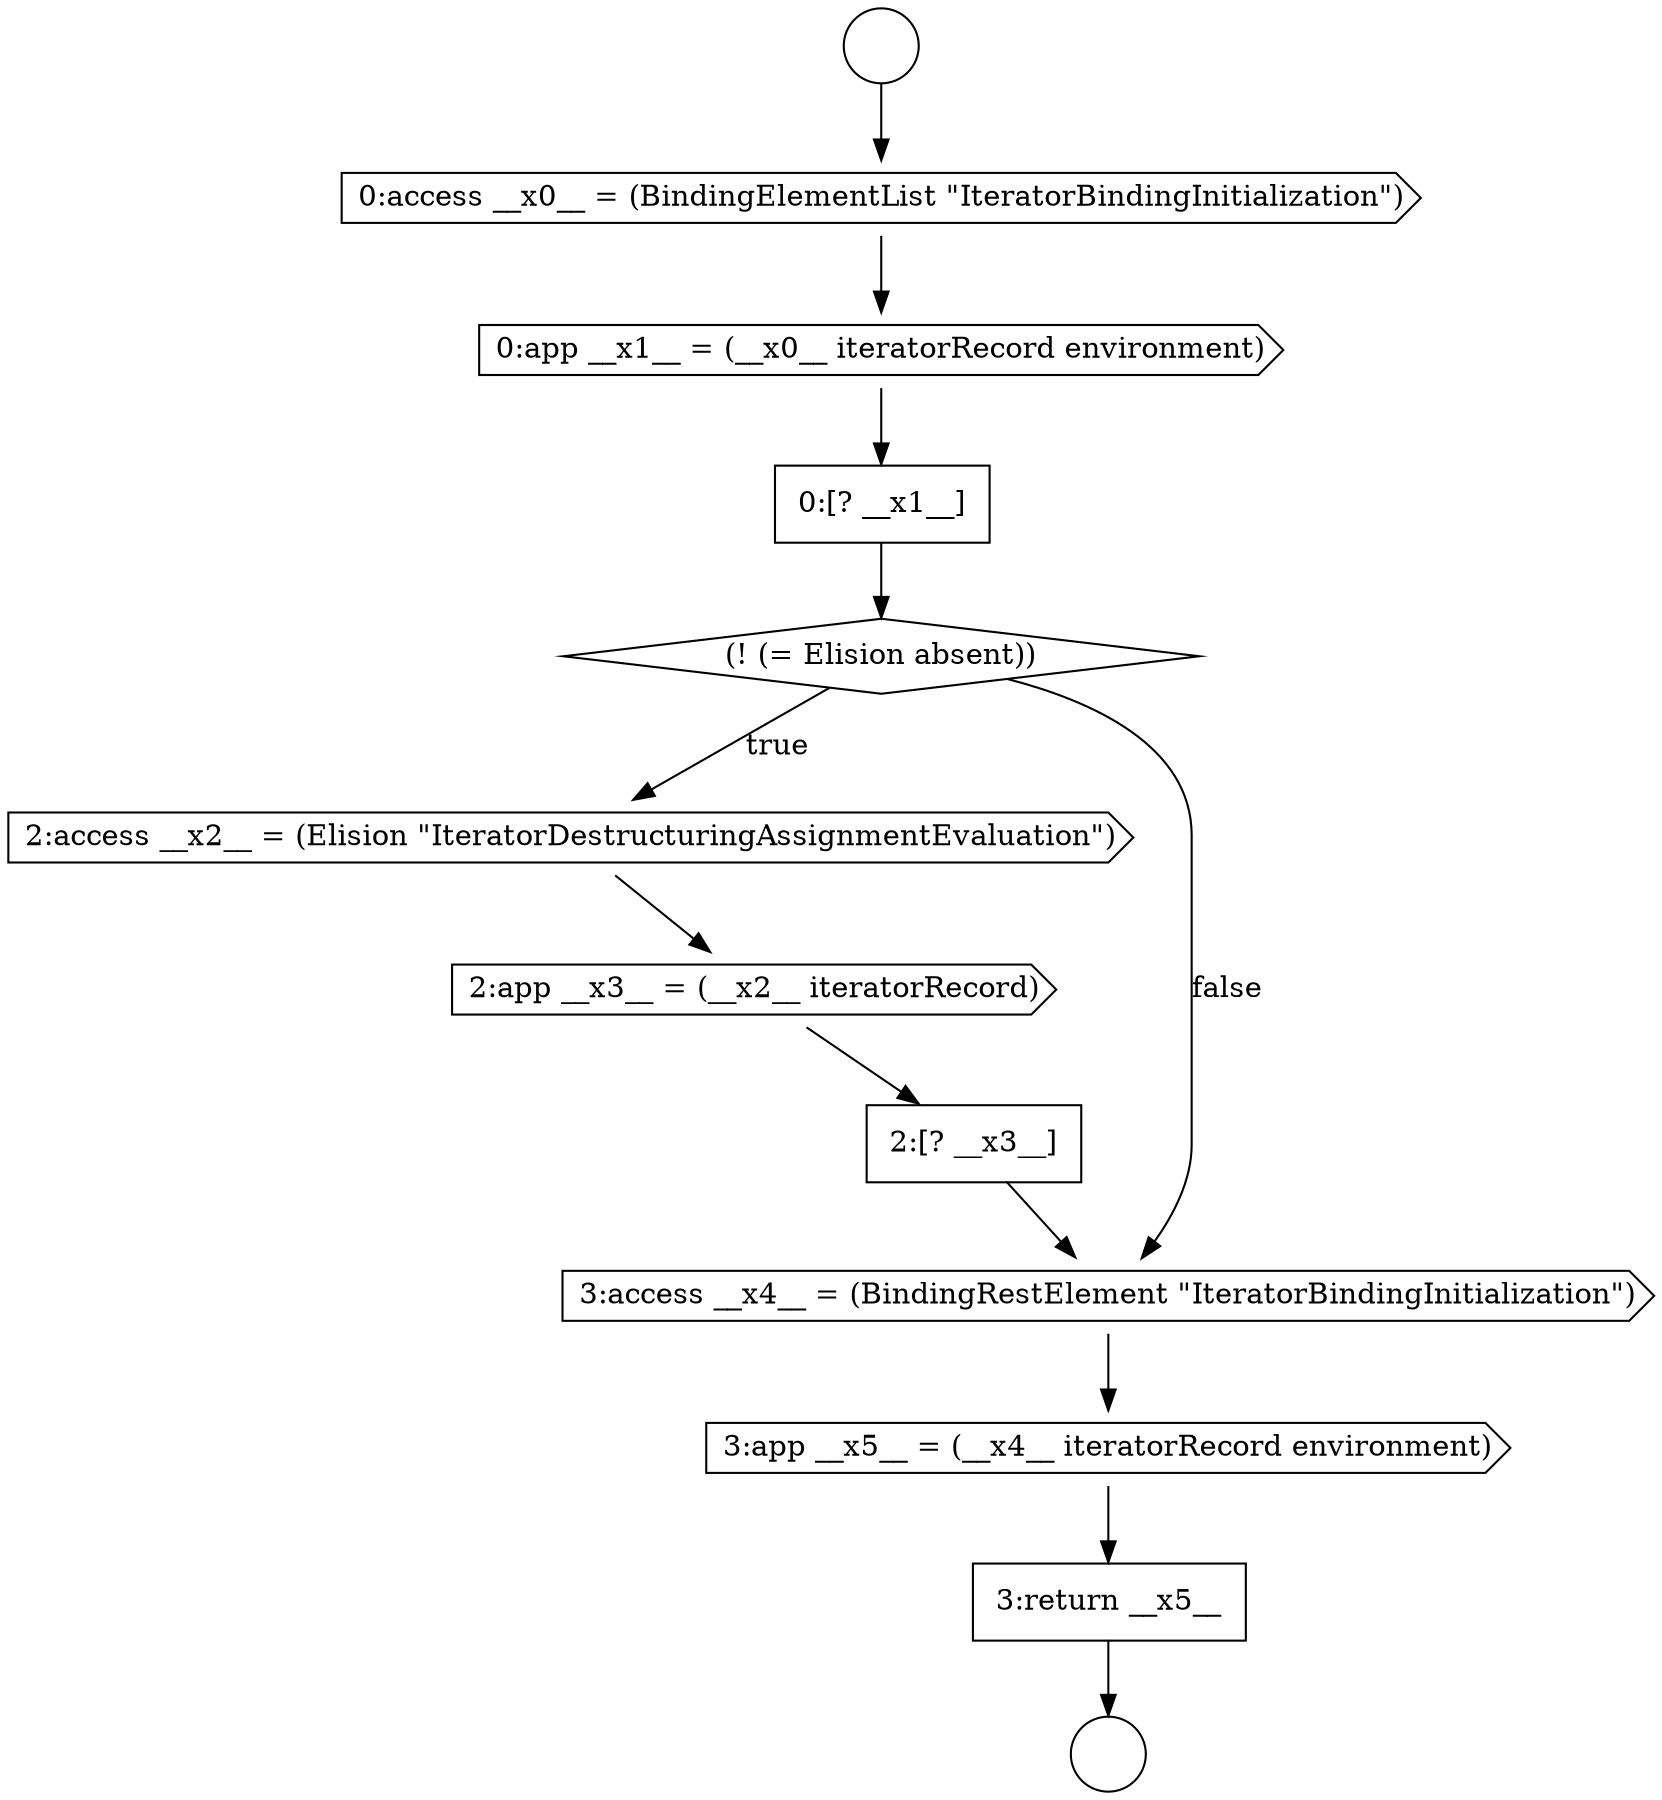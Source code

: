 digraph {
  node6954 [shape=none, margin=0, label=<<font color="black">
    <table border="0" cellborder="1" cellspacing="0" cellpadding="10">
      <tr><td align="left">3:return __x5__</td></tr>
    </table>
  </font>> color="black" fillcolor="white" style=filled]
  node6944 [shape=circle label=" " color="black" fillcolor="white" style=filled]
  node6951 [shape=none, margin=0, label=<<font color="black">
    <table border="0" cellborder="1" cellspacing="0" cellpadding="10">
      <tr><td align="left">2:[? __x3__]</td></tr>
    </table>
  </font>> color="black" fillcolor="white" style=filled]
  node6947 [shape=none, margin=0, label=<<font color="black">
    <table border="0" cellborder="1" cellspacing="0" cellpadding="10">
      <tr><td align="left">0:[? __x1__]</td></tr>
    </table>
  </font>> color="black" fillcolor="white" style=filled]
  node6946 [shape=cds, label=<<font color="black">0:app __x1__ = (__x0__ iteratorRecord environment)</font>> color="black" fillcolor="white" style=filled]
  node6950 [shape=cds, label=<<font color="black">2:app __x3__ = (__x2__ iteratorRecord)</font>> color="black" fillcolor="white" style=filled]
  node6949 [shape=cds, label=<<font color="black">2:access __x2__ = (Elision &quot;IteratorDestructuringAssignmentEvaluation&quot;)</font>> color="black" fillcolor="white" style=filled]
  node6945 [shape=cds, label=<<font color="black">0:access __x0__ = (BindingElementList &quot;IteratorBindingInitialization&quot;)</font>> color="black" fillcolor="white" style=filled]
  node6943 [shape=circle label=" " color="black" fillcolor="white" style=filled]
  node6953 [shape=cds, label=<<font color="black">3:app __x5__ = (__x4__ iteratorRecord environment)</font>> color="black" fillcolor="white" style=filled]
  node6952 [shape=cds, label=<<font color="black">3:access __x4__ = (BindingRestElement &quot;IteratorBindingInitialization&quot;)</font>> color="black" fillcolor="white" style=filled]
  node6948 [shape=diamond, label=<<font color="black">(! (= Elision absent))</font>> color="black" fillcolor="white" style=filled]
  node6946 -> node6947 [ color="black"]
  node6949 -> node6950 [ color="black"]
  node6951 -> node6952 [ color="black"]
  node6952 -> node6953 [ color="black"]
  node6947 -> node6948 [ color="black"]
  node6954 -> node6944 [ color="black"]
  node6948 -> node6949 [label=<<font color="black">true</font>> color="black"]
  node6948 -> node6952 [label=<<font color="black">false</font>> color="black"]
  node6950 -> node6951 [ color="black"]
  node6953 -> node6954 [ color="black"]
  node6945 -> node6946 [ color="black"]
  node6943 -> node6945 [ color="black"]
}
